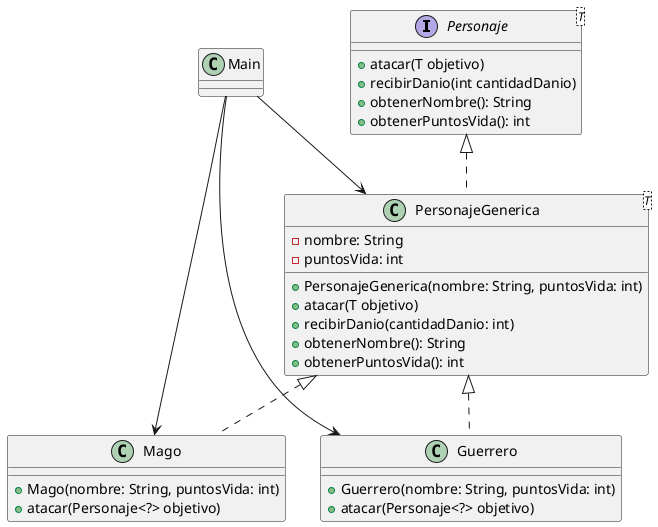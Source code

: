 @startuml Personaje

interface Personaje<T> {
    + atacar(T objetivo)
    + recibirDanio(int cantidadDanio)
    + obtenerNombre(): String
    + obtenerPuntosVida(): int
}

class PersonajeGenerica<T> {
    -nombre: String
    -puntosVida: int
    +PersonajeGenerica(nombre: String, puntosVida: int)
    +atacar(T objetivo)
    +recibirDanio(cantidadDanio: int)
    +obtenerNombre(): String
    +obtenerPuntosVida(): int
}

Personaje <|.. PersonajeGenerica

class Guerrero {
    +Guerrero(nombre: String, puntosVida: int)
    +atacar(Personaje<?> objetivo)
}

PersonajeGenerica <|.. Guerrero

class Mago {
    +Mago(nombre: String, puntosVida: int)
    +atacar(Personaje<?> objetivo)
}

PersonajeGenerica <|.. Mago

Main --> Guerrero
Main --> Mago
Main --> PersonajeGenerica

@enduml
